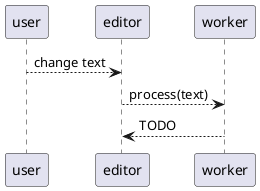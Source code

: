 @startuml
!pragma layout smetana

user ----> editor: change text
editor --> worker: process(text)
worker --> editor: TODO


@enduml